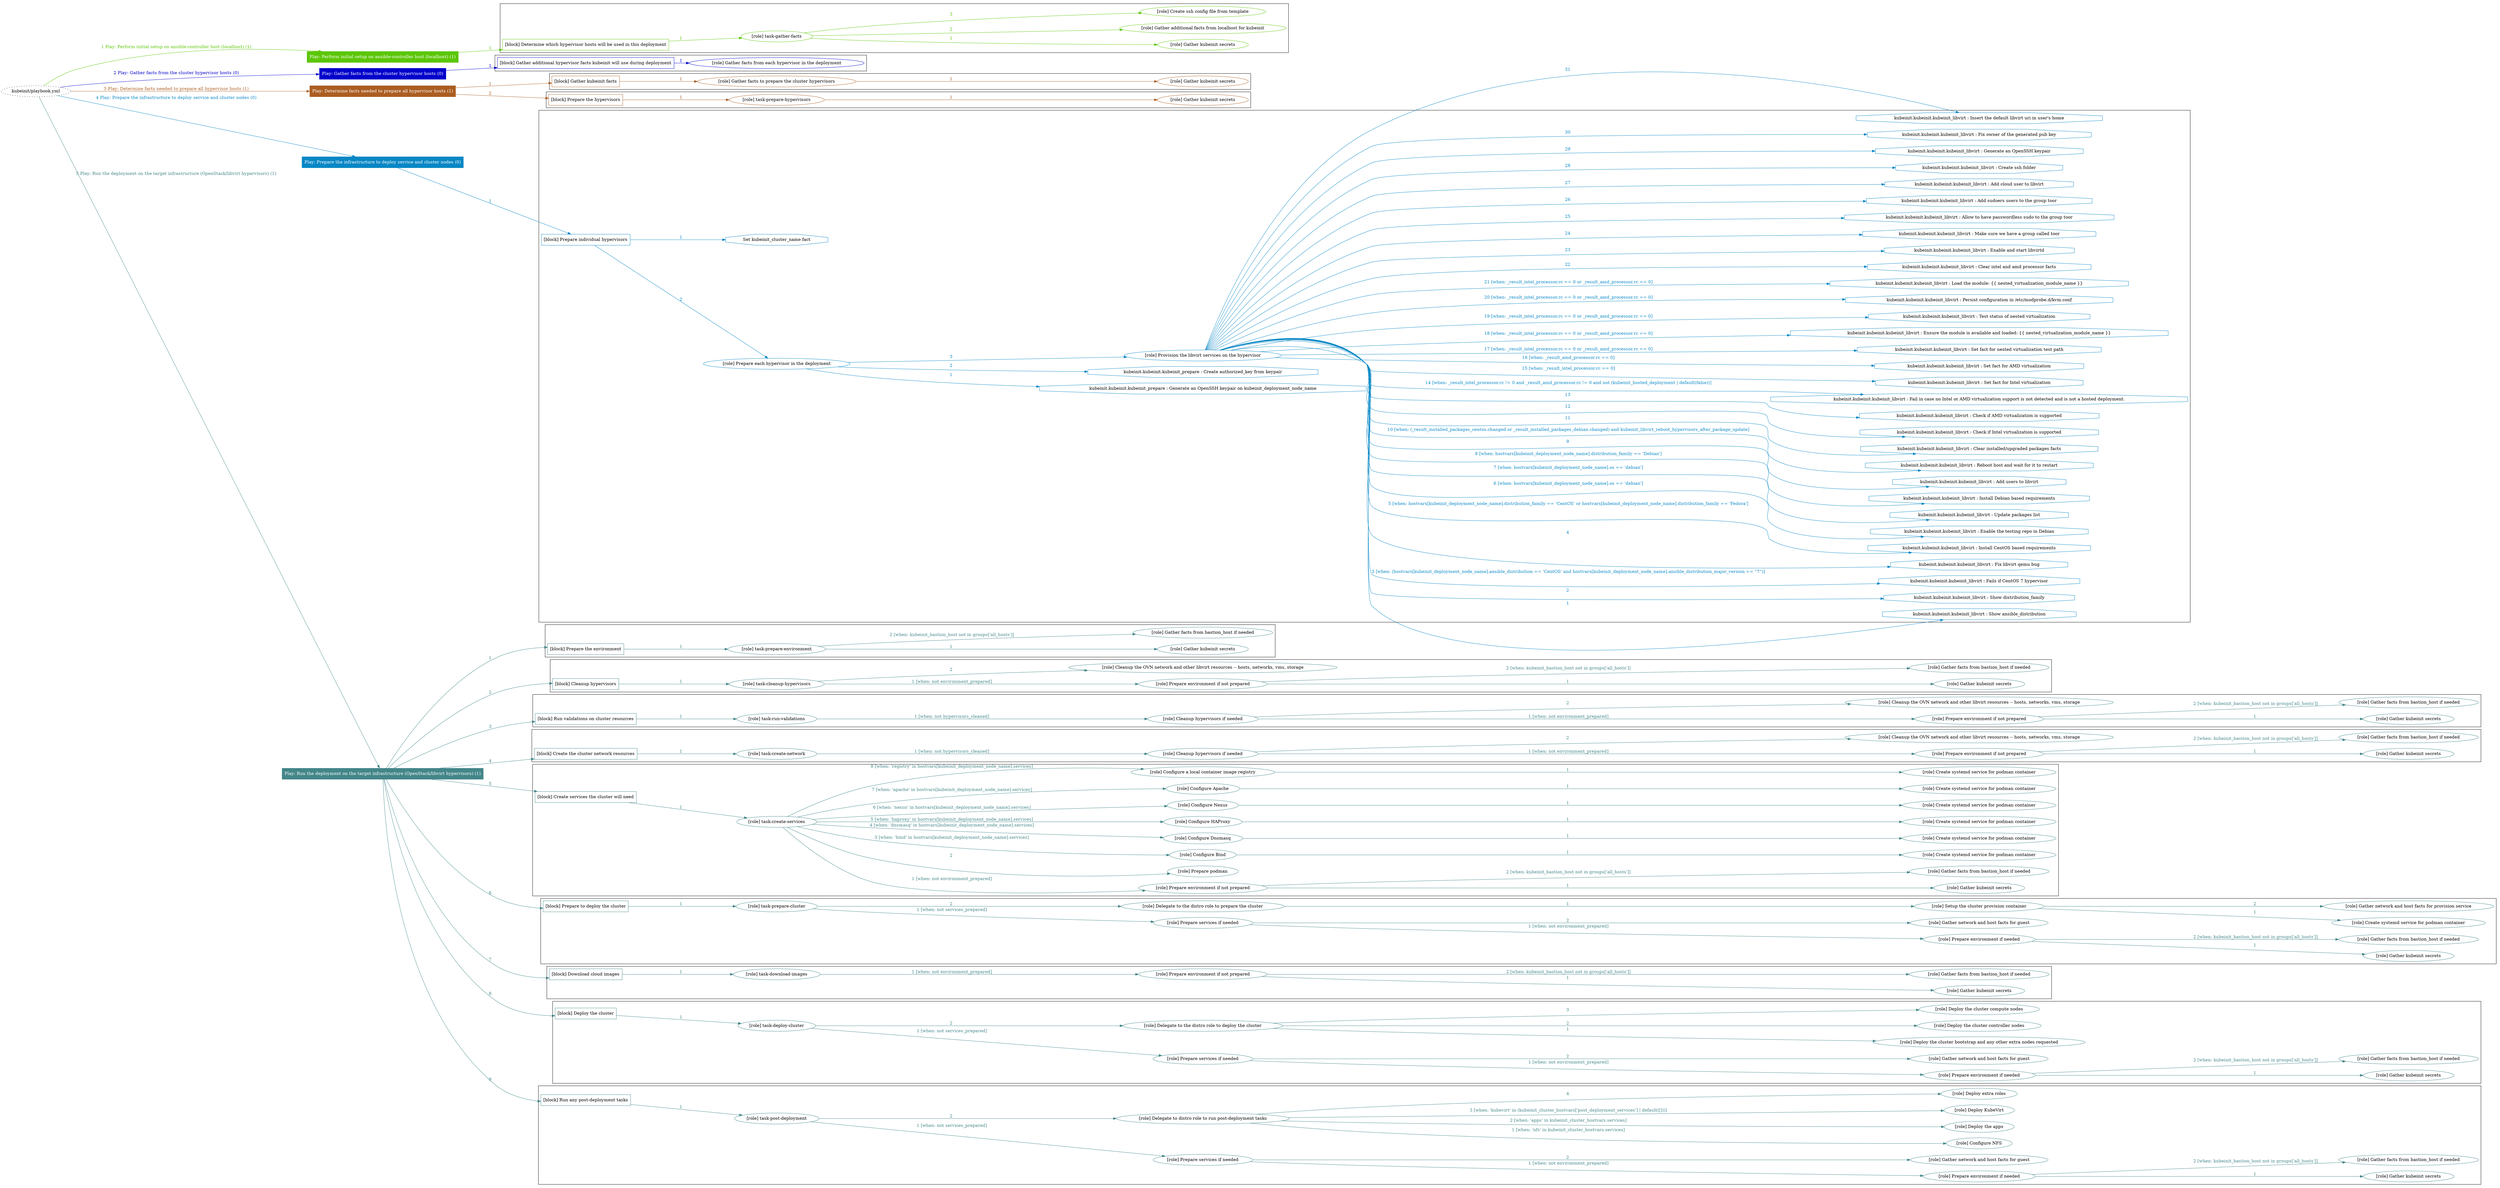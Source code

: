 digraph {
	graph [concentrate=true ordering=in rankdir=LR ratio=fill]
	edge [esep=5 sep=10]
	"kubeinit/playbook.yml" [URL="/home/runner/work/kubeinit/kubeinit/kubeinit/playbook.yml" id=playbook_688d8ff0 style=dotted]
	"kubeinit/playbook.yml" -> play_5299d39b [label="1 Play: Perform initial setup on ansible-controller host (localhost) (1)" color="#5bc606" fontcolor="#5bc606" id=edge_play_5299d39b labeltooltip="1 Play: Perform initial setup on ansible-controller host (localhost) (1)" tooltip="1 Play: Perform initial setup on ansible-controller host (localhost) (1)"]
	subgraph "Play: Perform initial setup on ansible-controller host (localhost) (1)" {
		play_5299d39b [label="Play: Perform initial setup on ansible-controller host (localhost) (1)" URL="/home/runner/work/kubeinit/kubeinit/kubeinit/playbook.yml" color="#5bc606" fontcolor="#ffffff" id=play_5299d39b shape=box style=filled tooltip=localhost]
		play_5299d39b -> block_299f94c3 [label=1 color="#5bc606" fontcolor="#5bc606" id=edge_block_299f94c3 labeltooltip=1 tooltip=1]
		subgraph cluster_block_299f94c3 {
			block_299f94c3 [label="[block] Determine which hypervisor hosts will be used in this deployment" URL="/home/runner/work/kubeinit/kubeinit/kubeinit/playbook.yml" color="#5bc606" id=block_299f94c3 labeltooltip="Determine which hypervisor hosts will be used in this deployment" shape=box tooltip="Determine which hypervisor hosts will be used in this deployment"]
			block_299f94c3 -> role_3673242b [label="1 " color="#5bc606" fontcolor="#5bc606" id=edge_role_3673242b labeltooltip="1 " tooltip="1 "]
			subgraph "task-gather-facts" {
				role_3673242b [label="[role] task-gather-facts" URL="/home/runner/work/kubeinit/kubeinit/kubeinit/playbook.yml" color="#5bc606" id=role_3673242b tooltip="task-gather-facts"]
				role_3673242b -> role_eced333c [label="1 " color="#5bc606" fontcolor="#5bc606" id=edge_role_eced333c labeltooltip="1 " tooltip="1 "]
				subgraph "Gather kubeinit secrets" {
					role_eced333c [label="[role] Gather kubeinit secrets" URL="/home/runner/.ansible/collections/ansible_collections/kubeinit/kubeinit/roles/kubeinit_prepare/tasks/build_hypervisors_group.yml" color="#5bc606" id=role_eced333c tooltip="Gather kubeinit secrets"]
				}
				role_3673242b -> role_8ab0c8ea [label="2 " color="#5bc606" fontcolor="#5bc606" id=edge_role_8ab0c8ea labeltooltip="2 " tooltip="2 "]
				subgraph "Gather additional facts from localhost for kubeinit" {
					role_8ab0c8ea [label="[role] Gather additional facts from localhost for kubeinit" URL="/home/runner/.ansible/collections/ansible_collections/kubeinit/kubeinit/roles/kubeinit_prepare/tasks/build_hypervisors_group.yml" color="#5bc606" id=role_8ab0c8ea tooltip="Gather additional facts from localhost for kubeinit"]
				}
				role_3673242b -> role_8d59d06e [label="3 " color="#5bc606" fontcolor="#5bc606" id=edge_role_8d59d06e labeltooltip="3 " tooltip="3 "]
				subgraph "Create ssh config file from template" {
					role_8d59d06e [label="[role] Create ssh config file from template" URL="/home/runner/.ansible/collections/ansible_collections/kubeinit/kubeinit/roles/kubeinit_prepare/tasks/build_hypervisors_group.yml" color="#5bc606" id=role_8d59d06e tooltip="Create ssh config file from template"]
				}
			}
		}
	}
	"kubeinit/playbook.yml" -> play_e118e574 [label="2 Play: Gather facts from the cluster hypervisor hosts (0)" color="#0101cb" fontcolor="#0101cb" id=edge_play_e118e574 labeltooltip="2 Play: Gather facts from the cluster hypervisor hosts (0)" tooltip="2 Play: Gather facts from the cluster hypervisor hosts (0)"]
	subgraph "Play: Gather facts from the cluster hypervisor hosts (0)" {
		play_e118e574 [label="Play: Gather facts from the cluster hypervisor hosts (0)" URL="/home/runner/work/kubeinit/kubeinit/kubeinit/playbook.yml" color="#0101cb" fontcolor="#ffffff" id=play_e118e574 shape=box style=filled tooltip="Play: Gather facts from the cluster hypervisor hosts (0)"]
		play_e118e574 -> block_a6adcebd [label=1 color="#0101cb" fontcolor="#0101cb" id=edge_block_a6adcebd labeltooltip=1 tooltip=1]
		subgraph cluster_block_a6adcebd {
			block_a6adcebd [label="[block] Gather additional hypervisor facts kubeinit will use during deployment" URL="/home/runner/work/kubeinit/kubeinit/kubeinit/playbook.yml" color="#0101cb" id=block_a6adcebd labeltooltip="Gather additional hypervisor facts kubeinit will use during deployment" shape=box tooltip="Gather additional hypervisor facts kubeinit will use during deployment"]
			block_a6adcebd -> role_9abca8f7 [label="1 " color="#0101cb" fontcolor="#0101cb" id=edge_role_9abca8f7 labeltooltip="1 " tooltip="1 "]
			subgraph "Gather facts from each hypervisor in the deployment" {
				role_9abca8f7 [label="[role] Gather facts from each hypervisor in the deployment" URL="/home/runner/work/kubeinit/kubeinit/kubeinit/playbook.yml" color="#0101cb" id=role_9abca8f7 tooltip="Gather facts from each hypervisor in the deployment"]
			}
		}
	}
	"kubeinit/playbook.yml" -> play_2497fd2e [label="3 Play: Determine facts needed to prepare all hypervisor hosts (1)" color="#ab5d21" fontcolor="#ab5d21" id=edge_play_2497fd2e labeltooltip="3 Play: Determine facts needed to prepare all hypervisor hosts (1)" tooltip="3 Play: Determine facts needed to prepare all hypervisor hosts (1)"]
	subgraph "Play: Determine facts needed to prepare all hypervisor hosts (1)" {
		play_2497fd2e [label="Play: Determine facts needed to prepare all hypervisor hosts (1)" URL="/home/runner/work/kubeinit/kubeinit/kubeinit/playbook.yml" color="#ab5d21" fontcolor="#ffffff" id=play_2497fd2e shape=box style=filled tooltip=localhost]
		play_2497fd2e -> block_055c377b [label=1 color="#ab5d21" fontcolor="#ab5d21" id=edge_block_055c377b labeltooltip=1 tooltip=1]
		subgraph cluster_block_055c377b {
			block_055c377b [label="[block] Gather kubeinit facts" URL="/home/runner/work/kubeinit/kubeinit/kubeinit/playbook.yml" color="#ab5d21" id=block_055c377b labeltooltip="Gather kubeinit facts" shape=box tooltip="Gather kubeinit facts"]
			block_055c377b -> role_37b2d928 [label="1 " color="#ab5d21" fontcolor="#ab5d21" id=edge_role_37b2d928 labeltooltip="1 " tooltip="1 "]
			subgraph "Gather facts to prepare the cluster hypervisors" {
				role_37b2d928 [label="[role] Gather facts to prepare the cluster hypervisors" URL="/home/runner/work/kubeinit/kubeinit/kubeinit/playbook.yml" color="#ab5d21" id=role_37b2d928 tooltip="Gather facts to prepare the cluster hypervisors"]
				role_37b2d928 -> role_13b01e6d [label="1 " color="#ab5d21" fontcolor="#ab5d21" id=edge_role_13b01e6d labeltooltip="1 " tooltip="1 "]
				subgraph "Gather kubeinit secrets" {
					role_13b01e6d [label="[role] Gather kubeinit secrets" URL="/home/runner/.ansible/collections/ansible_collections/kubeinit/kubeinit/roles/kubeinit_prepare/tasks/gather_kubeinit_facts.yml" color="#ab5d21" id=role_13b01e6d tooltip="Gather kubeinit secrets"]
				}
			}
		}
		play_2497fd2e -> block_b6d99607 [label=2 color="#ab5d21" fontcolor="#ab5d21" id=edge_block_b6d99607 labeltooltip=2 tooltip=2]
		subgraph cluster_block_b6d99607 {
			block_b6d99607 [label="[block] Prepare the hypervisors" URL="/home/runner/work/kubeinit/kubeinit/kubeinit/playbook.yml" color="#ab5d21" id=block_b6d99607 labeltooltip="Prepare the hypervisors" shape=box tooltip="Prepare the hypervisors"]
			block_b6d99607 -> role_aac23566 [label="1 " color="#ab5d21" fontcolor="#ab5d21" id=edge_role_aac23566 labeltooltip="1 " tooltip="1 "]
			subgraph "task-prepare-hypervisors" {
				role_aac23566 [label="[role] task-prepare-hypervisors" URL="/home/runner/work/kubeinit/kubeinit/kubeinit/playbook.yml" color="#ab5d21" id=role_aac23566 tooltip="task-prepare-hypervisors"]
				role_aac23566 -> role_5504131c [label="1 " color="#ab5d21" fontcolor="#ab5d21" id=edge_role_5504131c labeltooltip="1 " tooltip="1 "]
				subgraph "Gather kubeinit secrets" {
					role_5504131c [label="[role] Gather kubeinit secrets" URL="/home/runner/.ansible/collections/ansible_collections/kubeinit/kubeinit/roles/kubeinit_prepare/tasks/gather_kubeinit_facts.yml" color="#ab5d21" id=role_5504131c tooltip="Gather kubeinit secrets"]
				}
			}
		}
	}
	"kubeinit/playbook.yml" -> play_8f22e563 [label="4 Play: Prepare the infrastructure to deploy service and cluster nodes (0)" color="#0787c5" fontcolor="#0787c5" id=edge_play_8f22e563 labeltooltip="4 Play: Prepare the infrastructure to deploy service and cluster nodes (0)" tooltip="4 Play: Prepare the infrastructure to deploy service and cluster nodes (0)"]
	subgraph "Play: Prepare the infrastructure to deploy service and cluster nodes (0)" {
		play_8f22e563 [label="Play: Prepare the infrastructure to deploy service and cluster nodes (0)" URL="/home/runner/work/kubeinit/kubeinit/kubeinit/playbook.yml" color="#0787c5" fontcolor="#ffffff" id=play_8f22e563 shape=box style=filled tooltip="Play: Prepare the infrastructure to deploy service and cluster nodes (0)"]
		play_8f22e563 -> block_712eaad0 [label=1 color="#0787c5" fontcolor="#0787c5" id=edge_block_712eaad0 labeltooltip=1 tooltip=1]
		subgraph cluster_block_712eaad0 {
			block_712eaad0 [label="[block] Prepare individual hypervisors" URL="/home/runner/work/kubeinit/kubeinit/kubeinit/playbook.yml" color="#0787c5" id=block_712eaad0 labeltooltip="Prepare individual hypervisors" shape=box tooltip="Prepare individual hypervisors"]
			block_712eaad0 -> role_16bb3937 [label="2 " color="#0787c5" fontcolor="#0787c5" id=edge_role_16bb3937 labeltooltip="2 " tooltip="2 "]
			subgraph "Prepare each hypervisor in the deployment" {
				role_16bb3937 [label="[role] Prepare each hypervisor in the deployment" URL="/home/runner/work/kubeinit/kubeinit/kubeinit/playbook.yml" color="#0787c5" id=role_16bb3937 tooltip="Prepare each hypervisor in the deployment"]
				task_2f0fdf44 [label="kubeinit.kubeinit.kubeinit_prepare : Generate an OpenSSH keypair on kubeinit_deployment_node_name" URL="/home/runner/.ansible/collections/ansible_collections/kubeinit/kubeinit/roles/kubeinit_prepare/tasks/prepare_hypervisor.yml" color="#0787c5" id=task_2f0fdf44 shape=octagon tooltip="kubeinit.kubeinit.kubeinit_prepare : Generate an OpenSSH keypair on kubeinit_deployment_node_name"]
				role_16bb3937 -> task_2f0fdf44 [label="1 " color="#0787c5" fontcolor="#0787c5" id=edge_task_2f0fdf44 labeltooltip="1 " tooltip="1 "]
				task_f4a9e36d [label="kubeinit.kubeinit.kubeinit_prepare : Create authorized_key from keypair" URL="/home/runner/.ansible/collections/ansible_collections/kubeinit/kubeinit/roles/kubeinit_prepare/tasks/prepare_hypervisor.yml" color="#0787c5" id=task_f4a9e36d shape=octagon tooltip="kubeinit.kubeinit.kubeinit_prepare : Create authorized_key from keypair"]
				role_16bb3937 -> task_f4a9e36d [label="2 " color="#0787c5" fontcolor="#0787c5" id=edge_task_f4a9e36d labeltooltip="2 " tooltip="2 "]
				role_16bb3937 -> role_c77853d1 [label="3 " color="#0787c5" fontcolor="#0787c5" id=edge_role_c77853d1 labeltooltip="3 " tooltip="3 "]
				subgraph "Provision the libvirt services on the hypervisor" {
					role_c77853d1 [label="[role] Provision the libvirt services on the hypervisor" URL="/home/runner/.ansible/collections/ansible_collections/kubeinit/kubeinit/roles/kubeinit_prepare/tasks/prepare_hypervisor.yml" color="#0787c5" id=role_c77853d1 tooltip="Provision the libvirt services on the hypervisor"]
					task_ec8da8c3 [label="kubeinit.kubeinit.kubeinit_libvirt : Show ansible_distribution" URL="/home/runner/.ansible/collections/ansible_collections/kubeinit/kubeinit/roles/kubeinit_libvirt/tasks/main.yml" color="#0787c5" id=task_ec8da8c3 shape=octagon tooltip="kubeinit.kubeinit.kubeinit_libvirt : Show ansible_distribution"]
					role_c77853d1 -> task_ec8da8c3 [label="1 " color="#0787c5" fontcolor="#0787c5" id=edge_task_ec8da8c3 labeltooltip="1 " tooltip="1 "]
					task_3f2f0dd4 [label="kubeinit.kubeinit.kubeinit_libvirt : Show distribution_family" URL="/home/runner/.ansible/collections/ansible_collections/kubeinit/kubeinit/roles/kubeinit_libvirt/tasks/main.yml" color="#0787c5" id=task_3f2f0dd4 shape=octagon tooltip="kubeinit.kubeinit.kubeinit_libvirt : Show distribution_family"]
					role_c77853d1 -> task_3f2f0dd4 [label="2 " color="#0787c5" fontcolor="#0787c5" id=edge_task_3f2f0dd4 labeltooltip="2 " tooltip="2 "]
					task_de589eeb [label="kubeinit.kubeinit.kubeinit_libvirt : Fails if CentOS 7 hypervisor" URL="/home/runner/.ansible/collections/ansible_collections/kubeinit/kubeinit/roles/kubeinit_libvirt/tasks/main.yml" color="#0787c5" id=task_de589eeb shape=octagon tooltip="kubeinit.kubeinit.kubeinit_libvirt : Fails if CentOS 7 hypervisor"]
					role_c77853d1 -> task_de589eeb [label="3 [when: (hostvars[kubeinit_deployment_node_name].ansible_distribution == 'CentOS' and hostvars[kubeinit_deployment_node_name].ansible_distribution_major_version == \"7\")]" color="#0787c5" fontcolor="#0787c5" id=edge_task_de589eeb labeltooltip="3 [when: (hostvars[kubeinit_deployment_node_name].ansible_distribution == 'CentOS' and hostvars[kubeinit_deployment_node_name].ansible_distribution_major_version == \"7\")]" tooltip="3 [when: (hostvars[kubeinit_deployment_node_name].ansible_distribution == 'CentOS' and hostvars[kubeinit_deployment_node_name].ansible_distribution_major_version == \"7\")]"]
					task_18a65de6 [label="kubeinit.kubeinit.kubeinit_libvirt : Fix libvirt qemu bug" URL="/home/runner/.ansible/collections/ansible_collections/kubeinit/kubeinit/roles/kubeinit_libvirt/tasks/main.yml" color="#0787c5" id=task_18a65de6 shape=octagon tooltip="kubeinit.kubeinit.kubeinit_libvirt : Fix libvirt qemu bug"]
					role_c77853d1 -> task_18a65de6 [label="4 " color="#0787c5" fontcolor="#0787c5" id=edge_task_18a65de6 labeltooltip="4 " tooltip="4 "]
					task_0a20c850 [label="kubeinit.kubeinit.kubeinit_libvirt : Install CentOS based requirements" URL="/home/runner/.ansible/collections/ansible_collections/kubeinit/kubeinit/roles/kubeinit_libvirt/tasks/main.yml" color="#0787c5" id=task_0a20c850 shape=octagon tooltip="kubeinit.kubeinit.kubeinit_libvirt : Install CentOS based requirements"]
					role_c77853d1 -> task_0a20c850 [label="5 [when: hostvars[kubeinit_deployment_node_name].distribution_family == 'CentOS' or hostvars[kubeinit_deployment_node_name].distribution_family == 'Fedora']" color="#0787c5" fontcolor="#0787c5" id=edge_task_0a20c850 labeltooltip="5 [when: hostvars[kubeinit_deployment_node_name].distribution_family == 'CentOS' or hostvars[kubeinit_deployment_node_name].distribution_family == 'Fedora']" tooltip="5 [when: hostvars[kubeinit_deployment_node_name].distribution_family == 'CentOS' or hostvars[kubeinit_deployment_node_name].distribution_family == 'Fedora']"]
					task_a46ce734 [label="kubeinit.kubeinit.kubeinit_libvirt : Enable the testing repo in Debian" URL="/home/runner/.ansible/collections/ansible_collections/kubeinit/kubeinit/roles/kubeinit_libvirt/tasks/main.yml" color="#0787c5" id=task_a46ce734 shape=octagon tooltip="kubeinit.kubeinit.kubeinit_libvirt : Enable the testing repo in Debian"]
					role_c77853d1 -> task_a46ce734 [label="6 [when: hostvars[kubeinit_deployment_node_name].os == 'debian']" color="#0787c5" fontcolor="#0787c5" id=edge_task_a46ce734 labeltooltip="6 [when: hostvars[kubeinit_deployment_node_name].os == 'debian']" tooltip="6 [when: hostvars[kubeinit_deployment_node_name].os == 'debian']"]
					task_de75c7e6 [label="kubeinit.kubeinit.kubeinit_libvirt : Update packages list" URL="/home/runner/.ansible/collections/ansible_collections/kubeinit/kubeinit/roles/kubeinit_libvirt/tasks/main.yml" color="#0787c5" id=task_de75c7e6 shape=octagon tooltip="kubeinit.kubeinit.kubeinit_libvirt : Update packages list"]
					role_c77853d1 -> task_de75c7e6 [label="7 [when: hostvars[kubeinit_deployment_node_name].os == 'debian']" color="#0787c5" fontcolor="#0787c5" id=edge_task_de75c7e6 labeltooltip="7 [when: hostvars[kubeinit_deployment_node_name].os == 'debian']" tooltip="7 [when: hostvars[kubeinit_deployment_node_name].os == 'debian']"]
					task_d29c9f9a [label="kubeinit.kubeinit.kubeinit_libvirt : Install Debian based requirements" URL="/home/runner/.ansible/collections/ansible_collections/kubeinit/kubeinit/roles/kubeinit_libvirt/tasks/main.yml" color="#0787c5" id=task_d29c9f9a shape=octagon tooltip="kubeinit.kubeinit.kubeinit_libvirt : Install Debian based requirements"]
					role_c77853d1 -> task_d29c9f9a [label="8 [when: hostvars[kubeinit_deployment_node_name].distribution_family == 'Debian']" color="#0787c5" fontcolor="#0787c5" id=edge_task_d29c9f9a labeltooltip="8 [when: hostvars[kubeinit_deployment_node_name].distribution_family == 'Debian']" tooltip="8 [when: hostvars[kubeinit_deployment_node_name].distribution_family == 'Debian']"]
					task_722b77b5 [label="kubeinit.kubeinit.kubeinit_libvirt : Add users to libvirt" URL="/home/runner/.ansible/collections/ansible_collections/kubeinit/kubeinit/roles/kubeinit_libvirt/tasks/main.yml" color="#0787c5" id=task_722b77b5 shape=octagon tooltip="kubeinit.kubeinit.kubeinit_libvirt : Add users to libvirt"]
					role_c77853d1 -> task_722b77b5 [label="9 " color="#0787c5" fontcolor="#0787c5" id=edge_task_722b77b5 labeltooltip="9 " tooltip="9 "]
					task_4749eedf [label="kubeinit.kubeinit.kubeinit_libvirt : Reboot host and wait for it to restart" URL="/home/runner/.ansible/collections/ansible_collections/kubeinit/kubeinit/roles/kubeinit_libvirt/tasks/main.yml" color="#0787c5" id=task_4749eedf shape=octagon tooltip="kubeinit.kubeinit.kubeinit_libvirt : Reboot host and wait for it to restart"]
					role_c77853d1 -> task_4749eedf [label="10 [when: (_result_installed_packages_centos.changed or _result_installed_packages_debian.changed) and kubeinit_libvirt_reboot_hypervisors_after_package_update]" color="#0787c5" fontcolor="#0787c5" id=edge_task_4749eedf labeltooltip="10 [when: (_result_installed_packages_centos.changed or _result_installed_packages_debian.changed) and kubeinit_libvirt_reboot_hypervisors_after_package_update]" tooltip="10 [when: (_result_installed_packages_centos.changed or _result_installed_packages_debian.changed) and kubeinit_libvirt_reboot_hypervisors_after_package_update]"]
					task_c8ca4da3 [label="kubeinit.kubeinit.kubeinit_libvirt : Clear installed/upgraded packages facts" URL="/home/runner/.ansible/collections/ansible_collections/kubeinit/kubeinit/roles/kubeinit_libvirt/tasks/main.yml" color="#0787c5" id=task_c8ca4da3 shape=octagon tooltip="kubeinit.kubeinit.kubeinit_libvirt : Clear installed/upgraded packages facts"]
					role_c77853d1 -> task_c8ca4da3 [label="11 " color="#0787c5" fontcolor="#0787c5" id=edge_task_c8ca4da3 labeltooltip="11 " tooltip="11 "]
					task_f193d38f [label="kubeinit.kubeinit.kubeinit_libvirt : Check if Intel virtualization is supported" URL="/home/runner/.ansible/collections/ansible_collections/kubeinit/kubeinit/roles/kubeinit_libvirt/tasks/main.yml" color="#0787c5" id=task_f193d38f shape=octagon tooltip="kubeinit.kubeinit.kubeinit_libvirt : Check if Intel virtualization is supported"]
					role_c77853d1 -> task_f193d38f [label="12 " color="#0787c5" fontcolor="#0787c5" id=edge_task_f193d38f labeltooltip="12 " tooltip="12 "]
					task_abe67398 [label="kubeinit.kubeinit.kubeinit_libvirt : Check if AMD virtualization is supported" URL="/home/runner/.ansible/collections/ansible_collections/kubeinit/kubeinit/roles/kubeinit_libvirt/tasks/main.yml" color="#0787c5" id=task_abe67398 shape=octagon tooltip="kubeinit.kubeinit.kubeinit_libvirt : Check if AMD virtualization is supported"]
					role_c77853d1 -> task_abe67398 [label="13 " color="#0787c5" fontcolor="#0787c5" id=edge_task_abe67398 labeltooltip="13 " tooltip="13 "]
					task_1a204f1f [label="kubeinit.kubeinit.kubeinit_libvirt : Fail in case no Intel or AMD virtualization support is not detected and is not a hosted deployment." URL="/home/runner/.ansible/collections/ansible_collections/kubeinit/kubeinit/roles/kubeinit_libvirt/tasks/main.yml" color="#0787c5" id=task_1a204f1f shape=octagon tooltip="kubeinit.kubeinit.kubeinit_libvirt : Fail in case no Intel or AMD virtualization support is not detected and is not a hosted deployment."]
					role_c77853d1 -> task_1a204f1f [label="14 [when: _result_intel_processor.rc != 0 and _result_amd_processor.rc != 0 and not (kubeinit_hosted_deployment | default(false))]" color="#0787c5" fontcolor="#0787c5" id=edge_task_1a204f1f labeltooltip="14 [when: _result_intel_processor.rc != 0 and _result_amd_processor.rc != 0 and not (kubeinit_hosted_deployment | default(false))]" tooltip="14 [when: _result_intel_processor.rc != 0 and _result_amd_processor.rc != 0 and not (kubeinit_hosted_deployment | default(false))]"]
					task_12560550 [label="kubeinit.kubeinit.kubeinit_libvirt : Set fact for Intel virtualization" URL="/home/runner/.ansible/collections/ansible_collections/kubeinit/kubeinit/roles/kubeinit_libvirt/tasks/main.yml" color="#0787c5" id=task_12560550 shape=octagon tooltip="kubeinit.kubeinit.kubeinit_libvirt : Set fact for Intel virtualization"]
					role_c77853d1 -> task_12560550 [label="15 [when: _result_intel_processor.rc == 0]" color="#0787c5" fontcolor="#0787c5" id=edge_task_12560550 labeltooltip="15 [when: _result_intel_processor.rc == 0]" tooltip="15 [when: _result_intel_processor.rc == 0]"]
					task_3aaf4878 [label="kubeinit.kubeinit.kubeinit_libvirt : Set fact for AMD virtualization" URL="/home/runner/.ansible/collections/ansible_collections/kubeinit/kubeinit/roles/kubeinit_libvirt/tasks/main.yml" color="#0787c5" id=task_3aaf4878 shape=octagon tooltip="kubeinit.kubeinit.kubeinit_libvirt : Set fact for AMD virtualization"]
					role_c77853d1 -> task_3aaf4878 [label="16 [when: _result_amd_processor.rc == 0]" color="#0787c5" fontcolor="#0787c5" id=edge_task_3aaf4878 labeltooltip="16 [when: _result_amd_processor.rc == 0]" tooltip="16 [when: _result_amd_processor.rc == 0]"]
					task_10f8939c [label="kubeinit.kubeinit.kubeinit_libvirt : Set fact for nested virtualization test path" URL="/home/runner/.ansible/collections/ansible_collections/kubeinit/kubeinit/roles/kubeinit_libvirt/tasks/main.yml" color="#0787c5" id=task_10f8939c shape=octagon tooltip="kubeinit.kubeinit.kubeinit_libvirt : Set fact for nested virtualization test path"]
					role_c77853d1 -> task_10f8939c [label="17 [when: _result_intel_processor.rc == 0 or _result_amd_processor.rc == 0]" color="#0787c5" fontcolor="#0787c5" id=edge_task_10f8939c labeltooltip="17 [when: _result_intel_processor.rc == 0 or _result_amd_processor.rc == 0]" tooltip="17 [when: _result_intel_processor.rc == 0 or _result_amd_processor.rc == 0]"]
					task_1609c9b7 [label="kubeinit.kubeinit.kubeinit_libvirt : Ensure the module is available and loaded: {{ nested_virtualization_module_name }}" URL="/home/runner/.ansible/collections/ansible_collections/kubeinit/kubeinit/roles/kubeinit_libvirt/tasks/main.yml" color="#0787c5" id=task_1609c9b7 shape=octagon tooltip="kubeinit.kubeinit.kubeinit_libvirt : Ensure the module is available and loaded: {{ nested_virtualization_module_name }}"]
					role_c77853d1 -> task_1609c9b7 [label="18 [when: _result_intel_processor.rc == 0 or _result_amd_processor.rc == 0]" color="#0787c5" fontcolor="#0787c5" id=edge_task_1609c9b7 labeltooltip="18 [when: _result_intel_processor.rc == 0 or _result_amd_processor.rc == 0]" tooltip="18 [when: _result_intel_processor.rc == 0 or _result_amd_processor.rc == 0]"]
					task_40c6816c [label="kubeinit.kubeinit.kubeinit_libvirt : Test status of nested virtualization" URL="/home/runner/.ansible/collections/ansible_collections/kubeinit/kubeinit/roles/kubeinit_libvirt/tasks/main.yml" color="#0787c5" id=task_40c6816c shape=octagon tooltip="kubeinit.kubeinit.kubeinit_libvirt : Test status of nested virtualization"]
					role_c77853d1 -> task_40c6816c [label="19 [when: _result_intel_processor.rc == 0 or _result_amd_processor.rc == 0]" color="#0787c5" fontcolor="#0787c5" id=edge_task_40c6816c labeltooltip="19 [when: _result_intel_processor.rc == 0 or _result_amd_processor.rc == 0]" tooltip="19 [when: _result_intel_processor.rc == 0 or _result_amd_processor.rc == 0]"]
					task_eaffaae8 [label="kubeinit.kubeinit.kubeinit_libvirt : Persist configuration in /etc/modprobe.d/kvm.conf" URL="/home/runner/.ansible/collections/ansible_collections/kubeinit/kubeinit/roles/kubeinit_libvirt/tasks/main.yml" color="#0787c5" id=task_eaffaae8 shape=octagon tooltip="kubeinit.kubeinit.kubeinit_libvirt : Persist configuration in /etc/modprobe.d/kvm.conf"]
					role_c77853d1 -> task_eaffaae8 [label="20 [when: _result_intel_processor.rc == 0 or _result_amd_processor.rc == 0]" color="#0787c5" fontcolor="#0787c5" id=edge_task_eaffaae8 labeltooltip="20 [when: _result_intel_processor.rc == 0 or _result_amd_processor.rc == 0]" tooltip="20 [when: _result_intel_processor.rc == 0 or _result_amd_processor.rc == 0]"]
					task_5f5b36e2 [label="kubeinit.kubeinit.kubeinit_libvirt : Load the module: {{ nested_virtualization_module_name }}" URL="/home/runner/.ansible/collections/ansible_collections/kubeinit/kubeinit/roles/kubeinit_libvirt/tasks/main.yml" color="#0787c5" id=task_5f5b36e2 shape=octagon tooltip="kubeinit.kubeinit.kubeinit_libvirt : Load the module: {{ nested_virtualization_module_name }}"]
					role_c77853d1 -> task_5f5b36e2 [label="21 [when: _result_intel_processor.rc == 0 or _result_amd_processor.rc == 0]" color="#0787c5" fontcolor="#0787c5" id=edge_task_5f5b36e2 labeltooltip="21 [when: _result_intel_processor.rc == 0 or _result_amd_processor.rc == 0]" tooltip="21 [when: _result_intel_processor.rc == 0 or _result_amd_processor.rc == 0]"]
					task_4545ff25 [label="kubeinit.kubeinit.kubeinit_libvirt : Clear intel and amd processor facts" URL="/home/runner/.ansible/collections/ansible_collections/kubeinit/kubeinit/roles/kubeinit_libvirt/tasks/main.yml" color="#0787c5" id=task_4545ff25 shape=octagon tooltip="kubeinit.kubeinit.kubeinit_libvirt : Clear intel and amd processor facts"]
					role_c77853d1 -> task_4545ff25 [label="22 " color="#0787c5" fontcolor="#0787c5" id=edge_task_4545ff25 labeltooltip="22 " tooltip="22 "]
					task_fa9ee52c [label="kubeinit.kubeinit.kubeinit_libvirt : Enable and start libvirtd" URL="/home/runner/.ansible/collections/ansible_collections/kubeinit/kubeinit/roles/kubeinit_libvirt/tasks/main.yml" color="#0787c5" id=task_fa9ee52c shape=octagon tooltip="kubeinit.kubeinit.kubeinit_libvirt : Enable and start libvirtd"]
					role_c77853d1 -> task_fa9ee52c [label="23 " color="#0787c5" fontcolor="#0787c5" id=edge_task_fa9ee52c labeltooltip="23 " tooltip="23 "]
					task_c985a781 [label="kubeinit.kubeinit.kubeinit_libvirt : Make sure we have a group called toor" URL="/home/runner/.ansible/collections/ansible_collections/kubeinit/kubeinit/roles/kubeinit_libvirt/tasks/60_create_cloud_user.yml" color="#0787c5" id=task_c985a781 shape=octagon tooltip="kubeinit.kubeinit.kubeinit_libvirt : Make sure we have a group called toor"]
					role_c77853d1 -> task_c985a781 [label="24 " color="#0787c5" fontcolor="#0787c5" id=edge_task_c985a781 labeltooltip="24 " tooltip="24 "]
					task_5b614e68 [label="kubeinit.kubeinit.kubeinit_libvirt : Allow to have passwordless sudo to the group toor" URL="/home/runner/.ansible/collections/ansible_collections/kubeinit/kubeinit/roles/kubeinit_libvirt/tasks/60_create_cloud_user.yml" color="#0787c5" id=task_5b614e68 shape=octagon tooltip="kubeinit.kubeinit.kubeinit_libvirt : Allow to have passwordless sudo to the group toor"]
					role_c77853d1 -> task_5b614e68 [label="25 " color="#0787c5" fontcolor="#0787c5" id=edge_task_5b614e68 labeltooltip="25 " tooltip="25 "]
					task_b137a330 [label="kubeinit.kubeinit.kubeinit_libvirt : Add sudoers users to the group toor" URL="/home/runner/.ansible/collections/ansible_collections/kubeinit/kubeinit/roles/kubeinit_libvirt/tasks/60_create_cloud_user.yml" color="#0787c5" id=task_b137a330 shape=octagon tooltip="kubeinit.kubeinit.kubeinit_libvirt : Add sudoers users to the group toor"]
					role_c77853d1 -> task_b137a330 [label="26 " color="#0787c5" fontcolor="#0787c5" id=edge_task_b137a330 labeltooltip="26 " tooltip="26 "]
					task_f2dc9112 [label="kubeinit.kubeinit.kubeinit_libvirt : Add cloud user to libvirt" URL="/home/runner/.ansible/collections/ansible_collections/kubeinit/kubeinit/roles/kubeinit_libvirt/tasks/60_create_cloud_user.yml" color="#0787c5" id=task_f2dc9112 shape=octagon tooltip="kubeinit.kubeinit.kubeinit_libvirt : Add cloud user to libvirt"]
					role_c77853d1 -> task_f2dc9112 [label="27 " color="#0787c5" fontcolor="#0787c5" id=edge_task_f2dc9112 labeltooltip="27 " tooltip="27 "]
					task_fb0548fa [label="kubeinit.kubeinit.kubeinit_libvirt : Create ssh folder" URL="/home/runner/.ansible/collections/ansible_collections/kubeinit/kubeinit/roles/kubeinit_libvirt/tasks/60_create_cloud_user.yml" color="#0787c5" id=task_fb0548fa shape=octagon tooltip="kubeinit.kubeinit.kubeinit_libvirt : Create ssh folder"]
					role_c77853d1 -> task_fb0548fa [label="28 " color="#0787c5" fontcolor="#0787c5" id=edge_task_fb0548fa labeltooltip="28 " tooltip="28 "]
					task_94b8d4a9 [label="kubeinit.kubeinit.kubeinit_libvirt : Generate an OpenSSH keypair" URL="/home/runner/.ansible/collections/ansible_collections/kubeinit/kubeinit/roles/kubeinit_libvirt/tasks/60_create_cloud_user.yml" color="#0787c5" id=task_94b8d4a9 shape=octagon tooltip="kubeinit.kubeinit.kubeinit_libvirt : Generate an OpenSSH keypair"]
					role_c77853d1 -> task_94b8d4a9 [label="29 " color="#0787c5" fontcolor="#0787c5" id=edge_task_94b8d4a9 labeltooltip="29 " tooltip="29 "]
					task_ddc582d8 [label="kubeinit.kubeinit.kubeinit_libvirt : Fix owner of the generated pub key" URL="/home/runner/.ansible/collections/ansible_collections/kubeinit/kubeinit/roles/kubeinit_libvirt/tasks/60_create_cloud_user.yml" color="#0787c5" id=task_ddc582d8 shape=octagon tooltip="kubeinit.kubeinit.kubeinit_libvirt : Fix owner of the generated pub key"]
					role_c77853d1 -> task_ddc582d8 [label="30 " color="#0787c5" fontcolor="#0787c5" id=edge_task_ddc582d8 labeltooltip="30 " tooltip="30 "]
					task_ef803048 [label="kubeinit.kubeinit.kubeinit_libvirt : Insert the default libvirt uri in user's home" URL="/home/runner/.ansible/collections/ansible_collections/kubeinit/kubeinit/roles/kubeinit_libvirt/tasks/60_create_cloud_user.yml" color="#0787c5" id=task_ef803048 shape=octagon tooltip="kubeinit.kubeinit.kubeinit_libvirt : Insert the default libvirt uri in user's home"]
					role_c77853d1 -> task_ef803048 [label="31 " color="#0787c5" fontcolor="#0787c5" id=edge_task_ef803048 labeltooltip="31 " tooltip="31 "]
				}
			}
			task_08d6a7bb [label="Set kubeinit_cluster_name fact" URL="/home/runner/work/kubeinit/kubeinit/kubeinit/playbook.yml" color="#0787c5" id=task_08d6a7bb shape=octagon tooltip="Set kubeinit_cluster_name fact"]
			block_712eaad0 -> task_08d6a7bb [label="1 " color="#0787c5" fontcolor="#0787c5" id=edge_task_08d6a7bb labeltooltip="1 " tooltip="1 "]
		}
	}
	"kubeinit/playbook.yml" -> play_5de1a1de [label="5 Play: Run the deployment on the target infrastructure (OpenStack/libvirt hypervisors) (1)" color="#438689" fontcolor="#438689" id=edge_play_5de1a1de labeltooltip="5 Play: Run the deployment on the target infrastructure (OpenStack/libvirt hypervisors) (1)" tooltip="5 Play: Run the deployment on the target infrastructure (OpenStack/libvirt hypervisors) (1)"]
	subgraph "Play: Run the deployment on the target infrastructure (OpenStack/libvirt hypervisors) (1)" {
		play_5de1a1de [label="Play: Run the deployment on the target infrastructure (OpenStack/libvirt hypervisors) (1)" URL="/home/runner/work/kubeinit/kubeinit/kubeinit/playbook.yml" color="#438689" fontcolor="#ffffff" id=play_5de1a1de shape=box style=filled tooltip=localhost]
		play_5de1a1de -> block_807821b0 [label=1 color="#438689" fontcolor="#438689" id=edge_block_807821b0 labeltooltip=1 tooltip=1]
		subgraph cluster_block_807821b0 {
			block_807821b0 [label="[block] Prepare the environment" URL="/home/runner/work/kubeinit/kubeinit/kubeinit/playbook.yml" color="#438689" id=block_807821b0 labeltooltip="Prepare the environment" shape=box tooltip="Prepare the environment"]
			block_807821b0 -> role_57f5b78b [label="1 " color="#438689" fontcolor="#438689" id=edge_role_57f5b78b labeltooltip="1 " tooltip="1 "]
			subgraph "task-prepare-environment" {
				role_57f5b78b [label="[role] task-prepare-environment" URL="/home/runner/work/kubeinit/kubeinit/kubeinit/playbook.yml" color="#438689" id=role_57f5b78b tooltip="task-prepare-environment"]
				role_57f5b78b -> role_e9d6e600 [label="1 " color="#438689" fontcolor="#438689" id=edge_role_e9d6e600 labeltooltip="1 " tooltip="1 "]
				subgraph "Gather kubeinit secrets" {
					role_e9d6e600 [label="[role] Gather kubeinit secrets" URL="/home/runner/.ansible/collections/ansible_collections/kubeinit/kubeinit/roles/kubeinit_prepare/tasks/gather_kubeinit_facts.yml" color="#438689" id=role_e9d6e600 tooltip="Gather kubeinit secrets"]
				}
				role_57f5b78b -> role_73e66620 [label="2 [when: kubeinit_bastion_host not in groups['all_hosts']]" color="#438689" fontcolor="#438689" id=edge_role_73e66620 labeltooltip="2 [when: kubeinit_bastion_host not in groups['all_hosts']]" tooltip="2 [when: kubeinit_bastion_host not in groups['all_hosts']]"]
				subgraph "Gather facts from bastion_host if needed" {
					role_73e66620 [label="[role] Gather facts from bastion_host if needed" URL="/home/runner/.ansible/collections/ansible_collections/kubeinit/kubeinit/roles/kubeinit_prepare/tasks/main.yml" color="#438689" id=role_73e66620 tooltip="Gather facts from bastion_host if needed"]
				}
			}
		}
		play_5de1a1de -> block_7384c133 [label=2 color="#438689" fontcolor="#438689" id=edge_block_7384c133 labeltooltip=2 tooltip=2]
		subgraph cluster_block_7384c133 {
			block_7384c133 [label="[block] Cleanup hypervisors" URL="/home/runner/work/kubeinit/kubeinit/kubeinit/playbook.yml" color="#438689" id=block_7384c133 labeltooltip="Cleanup hypervisors" shape=box tooltip="Cleanup hypervisors"]
			block_7384c133 -> role_88d6c890 [label="1 " color="#438689" fontcolor="#438689" id=edge_role_88d6c890 labeltooltip="1 " tooltip="1 "]
			subgraph "task-cleanup-hypervisors" {
				role_88d6c890 [label="[role] task-cleanup-hypervisors" URL="/home/runner/work/kubeinit/kubeinit/kubeinit/playbook.yml" color="#438689" id=role_88d6c890 tooltip="task-cleanup-hypervisors"]
				role_88d6c890 -> role_d7c9eb62 [label="1 [when: not environment_prepared]" color="#438689" fontcolor="#438689" id=edge_role_d7c9eb62 labeltooltip="1 [when: not environment_prepared]" tooltip="1 [when: not environment_prepared]"]
				subgraph "Prepare environment if not prepared" {
					role_d7c9eb62 [label="[role] Prepare environment if not prepared" URL="/home/runner/.ansible/collections/ansible_collections/kubeinit/kubeinit/roles/kubeinit_libvirt/tasks/cleanup_hypervisors.yml" color="#438689" id=role_d7c9eb62 tooltip="Prepare environment if not prepared"]
					role_d7c9eb62 -> role_bde79436 [label="1 " color="#438689" fontcolor="#438689" id=edge_role_bde79436 labeltooltip="1 " tooltip="1 "]
					subgraph "Gather kubeinit secrets" {
						role_bde79436 [label="[role] Gather kubeinit secrets" URL="/home/runner/.ansible/collections/ansible_collections/kubeinit/kubeinit/roles/kubeinit_prepare/tasks/gather_kubeinit_facts.yml" color="#438689" id=role_bde79436 tooltip="Gather kubeinit secrets"]
					}
					role_d7c9eb62 -> role_b22d39ca [label="2 [when: kubeinit_bastion_host not in groups['all_hosts']]" color="#438689" fontcolor="#438689" id=edge_role_b22d39ca labeltooltip="2 [when: kubeinit_bastion_host not in groups['all_hosts']]" tooltip="2 [when: kubeinit_bastion_host not in groups['all_hosts']]"]
					subgraph "Gather facts from bastion_host if needed" {
						role_b22d39ca [label="[role] Gather facts from bastion_host if needed" URL="/home/runner/.ansible/collections/ansible_collections/kubeinit/kubeinit/roles/kubeinit_prepare/tasks/main.yml" color="#438689" id=role_b22d39ca tooltip="Gather facts from bastion_host if needed"]
					}
				}
				role_88d6c890 -> role_e24ecac6 [label="2 " color="#438689" fontcolor="#438689" id=edge_role_e24ecac6 labeltooltip="2 " tooltip="2 "]
				subgraph "Cleanup the OVN network and other libvirt resources -- hosts, networks, vms, storage" {
					role_e24ecac6 [label="[role] Cleanup the OVN network and other libvirt resources -- hosts, networks, vms, storage" URL="/home/runner/.ansible/collections/ansible_collections/kubeinit/kubeinit/roles/kubeinit_libvirt/tasks/cleanup_hypervisors.yml" color="#438689" id=role_e24ecac6 tooltip="Cleanup the OVN network and other libvirt resources -- hosts, networks, vms, storage"]
				}
			}
		}
		play_5de1a1de -> block_84c04eac [label=3 color="#438689" fontcolor="#438689" id=edge_block_84c04eac labeltooltip=3 tooltip=3]
		subgraph cluster_block_84c04eac {
			block_84c04eac [label="[block] Run validations on cluster resources" URL="/home/runner/work/kubeinit/kubeinit/kubeinit/playbook.yml" color="#438689" id=block_84c04eac labeltooltip="Run validations on cluster resources" shape=box tooltip="Run validations on cluster resources"]
			block_84c04eac -> role_d50f112f [label="1 " color="#438689" fontcolor="#438689" id=edge_role_d50f112f labeltooltip="1 " tooltip="1 "]
			subgraph "task-run-validations" {
				role_d50f112f [label="[role] task-run-validations" URL="/home/runner/work/kubeinit/kubeinit/kubeinit/playbook.yml" color="#438689" id=role_d50f112f tooltip="task-run-validations"]
				role_d50f112f -> role_5f191577 [label="1 [when: not hypervisors_cleaned]" color="#438689" fontcolor="#438689" id=edge_role_5f191577 labeltooltip="1 [when: not hypervisors_cleaned]" tooltip="1 [when: not hypervisors_cleaned]"]
				subgraph "Cleanup hypervisors if needed" {
					role_5f191577 [label="[role] Cleanup hypervisors if needed" URL="/home/runner/.ansible/collections/ansible_collections/kubeinit/kubeinit/roles/kubeinit_validations/tasks/main.yml" color="#438689" id=role_5f191577 tooltip="Cleanup hypervisors if needed"]
					role_5f191577 -> role_7a977dd4 [label="1 [when: not environment_prepared]" color="#438689" fontcolor="#438689" id=edge_role_7a977dd4 labeltooltip="1 [when: not environment_prepared]" tooltip="1 [when: not environment_prepared]"]
					subgraph "Prepare environment if not prepared" {
						role_7a977dd4 [label="[role] Prepare environment if not prepared" URL="/home/runner/.ansible/collections/ansible_collections/kubeinit/kubeinit/roles/kubeinit_libvirt/tasks/cleanup_hypervisors.yml" color="#438689" id=role_7a977dd4 tooltip="Prepare environment if not prepared"]
						role_7a977dd4 -> role_d84cf6d8 [label="1 " color="#438689" fontcolor="#438689" id=edge_role_d84cf6d8 labeltooltip="1 " tooltip="1 "]
						subgraph "Gather kubeinit secrets" {
							role_d84cf6d8 [label="[role] Gather kubeinit secrets" URL="/home/runner/.ansible/collections/ansible_collections/kubeinit/kubeinit/roles/kubeinit_prepare/tasks/gather_kubeinit_facts.yml" color="#438689" id=role_d84cf6d8 tooltip="Gather kubeinit secrets"]
						}
						role_7a977dd4 -> role_af402e9f [label="2 [when: kubeinit_bastion_host not in groups['all_hosts']]" color="#438689" fontcolor="#438689" id=edge_role_af402e9f labeltooltip="2 [when: kubeinit_bastion_host not in groups['all_hosts']]" tooltip="2 [when: kubeinit_bastion_host not in groups['all_hosts']]"]
						subgraph "Gather facts from bastion_host if needed" {
							role_af402e9f [label="[role] Gather facts from bastion_host if needed" URL="/home/runner/.ansible/collections/ansible_collections/kubeinit/kubeinit/roles/kubeinit_prepare/tasks/main.yml" color="#438689" id=role_af402e9f tooltip="Gather facts from bastion_host if needed"]
						}
					}
					role_5f191577 -> role_53895ddd [label="2 " color="#438689" fontcolor="#438689" id=edge_role_53895ddd labeltooltip="2 " tooltip="2 "]
					subgraph "Cleanup the OVN network and other libvirt resources -- hosts, networks, vms, storage" {
						role_53895ddd [label="[role] Cleanup the OVN network and other libvirt resources -- hosts, networks, vms, storage" URL="/home/runner/.ansible/collections/ansible_collections/kubeinit/kubeinit/roles/kubeinit_libvirt/tasks/cleanup_hypervisors.yml" color="#438689" id=role_53895ddd tooltip="Cleanup the OVN network and other libvirt resources -- hosts, networks, vms, storage"]
					}
				}
			}
		}
		play_5de1a1de -> block_bc3a5992 [label=4 color="#438689" fontcolor="#438689" id=edge_block_bc3a5992 labeltooltip=4 tooltip=4]
		subgraph cluster_block_bc3a5992 {
			block_bc3a5992 [label="[block] Create the cluster network resources" URL="/home/runner/work/kubeinit/kubeinit/kubeinit/playbook.yml" color="#438689" id=block_bc3a5992 labeltooltip="Create the cluster network resources" shape=box tooltip="Create the cluster network resources"]
			block_bc3a5992 -> role_a003bea3 [label="1 " color="#438689" fontcolor="#438689" id=edge_role_a003bea3 labeltooltip="1 " tooltip="1 "]
			subgraph "task-create-network" {
				role_a003bea3 [label="[role] task-create-network" URL="/home/runner/work/kubeinit/kubeinit/kubeinit/playbook.yml" color="#438689" id=role_a003bea3 tooltip="task-create-network"]
				role_a003bea3 -> role_cc65bf7d [label="1 [when: not hypervisors_cleaned]" color="#438689" fontcolor="#438689" id=edge_role_cc65bf7d labeltooltip="1 [when: not hypervisors_cleaned]" tooltip="1 [when: not hypervisors_cleaned]"]
				subgraph "Cleanup hypervisors if needed" {
					role_cc65bf7d [label="[role] Cleanup hypervisors if needed" URL="/home/runner/.ansible/collections/ansible_collections/kubeinit/kubeinit/roles/kubeinit_libvirt/tasks/create_network.yml" color="#438689" id=role_cc65bf7d tooltip="Cleanup hypervisors if needed"]
					role_cc65bf7d -> role_d54bb18d [label="1 [when: not environment_prepared]" color="#438689" fontcolor="#438689" id=edge_role_d54bb18d labeltooltip="1 [when: not environment_prepared]" tooltip="1 [when: not environment_prepared]"]
					subgraph "Prepare environment if not prepared" {
						role_d54bb18d [label="[role] Prepare environment if not prepared" URL="/home/runner/.ansible/collections/ansible_collections/kubeinit/kubeinit/roles/kubeinit_libvirt/tasks/cleanup_hypervisors.yml" color="#438689" id=role_d54bb18d tooltip="Prepare environment if not prepared"]
						role_d54bb18d -> role_b94ea246 [label="1 " color="#438689" fontcolor="#438689" id=edge_role_b94ea246 labeltooltip="1 " tooltip="1 "]
						subgraph "Gather kubeinit secrets" {
							role_b94ea246 [label="[role] Gather kubeinit secrets" URL="/home/runner/.ansible/collections/ansible_collections/kubeinit/kubeinit/roles/kubeinit_prepare/tasks/gather_kubeinit_facts.yml" color="#438689" id=role_b94ea246 tooltip="Gather kubeinit secrets"]
						}
						role_d54bb18d -> role_fa24bc13 [label="2 [when: kubeinit_bastion_host not in groups['all_hosts']]" color="#438689" fontcolor="#438689" id=edge_role_fa24bc13 labeltooltip="2 [when: kubeinit_bastion_host not in groups['all_hosts']]" tooltip="2 [when: kubeinit_bastion_host not in groups['all_hosts']]"]
						subgraph "Gather facts from bastion_host if needed" {
							role_fa24bc13 [label="[role] Gather facts from bastion_host if needed" URL="/home/runner/.ansible/collections/ansible_collections/kubeinit/kubeinit/roles/kubeinit_prepare/tasks/main.yml" color="#438689" id=role_fa24bc13 tooltip="Gather facts from bastion_host if needed"]
						}
					}
					role_cc65bf7d -> role_aab59b07 [label="2 " color="#438689" fontcolor="#438689" id=edge_role_aab59b07 labeltooltip="2 " tooltip="2 "]
					subgraph "Cleanup the OVN network and other libvirt resources -- hosts, networks, vms, storage" {
						role_aab59b07 [label="[role] Cleanup the OVN network and other libvirt resources -- hosts, networks, vms, storage" URL="/home/runner/.ansible/collections/ansible_collections/kubeinit/kubeinit/roles/kubeinit_libvirt/tasks/cleanup_hypervisors.yml" color="#438689" id=role_aab59b07 tooltip="Cleanup the OVN network and other libvirt resources -- hosts, networks, vms, storage"]
					}
				}
			}
		}
		play_5de1a1de -> block_962017d5 [label=5 color="#438689" fontcolor="#438689" id=edge_block_962017d5 labeltooltip=5 tooltip=5]
		subgraph cluster_block_962017d5 {
			block_962017d5 [label="[block] Create services the cluster will need" URL="/home/runner/work/kubeinit/kubeinit/kubeinit/playbook.yml" color="#438689" id=block_962017d5 labeltooltip="Create services the cluster will need" shape=box tooltip="Create services the cluster will need"]
			block_962017d5 -> role_74cba45b [label="1 " color="#438689" fontcolor="#438689" id=edge_role_74cba45b labeltooltip="1 " tooltip="1 "]
			subgraph "task-create-services" {
				role_74cba45b [label="[role] task-create-services" URL="/home/runner/work/kubeinit/kubeinit/kubeinit/playbook.yml" color="#438689" id=role_74cba45b tooltip="task-create-services"]
				role_74cba45b -> role_48e87d97 [label="1 [when: not environment_prepared]" color="#438689" fontcolor="#438689" id=edge_role_48e87d97 labeltooltip="1 [when: not environment_prepared]" tooltip="1 [when: not environment_prepared]"]
				subgraph "Prepare environment if not prepared" {
					role_48e87d97 [label="[role] Prepare environment if not prepared" URL="/home/runner/.ansible/collections/ansible_collections/kubeinit/kubeinit/roles/kubeinit_services/tasks/main.yml" color="#438689" id=role_48e87d97 tooltip="Prepare environment if not prepared"]
					role_48e87d97 -> role_081adc75 [label="1 " color="#438689" fontcolor="#438689" id=edge_role_081adc75 labeltooltip="1 " tooltip="1 "]
					subgraph "Gather kubeinit secrets" {
						role_081adc75 [label="[role] Gather kubeinit secrets" URL="/home/runner/.ansible/collections/ansible_collections/kubeinit/kubeinit/roles/kubeinit_prepare/tasks/gather_kubeinit_facts.yml" color="#438689" id=role_081adc75 tooltip="Gather kubeinit secrets"]
					}
					role_48e87d97 -> role_71d51fa8 [label="2 [when: kubeinit_bastion_host not in groups['all_hosts']]" color="#438689" fontcolor="#438689" id=edge_role_71d51fa8 labeltooltip="2 [when: kubeinit_bastion_host not in groups['all_hosts']]" tooltip="2 [when: kubeinit_bastion_host not in groups['all_hosts']]"]
					subgraph "Gather facts from bastion_host if needed" {
						role_71d51fa8 [label="[role] Gather facts from bastion_host if needed" URL="/home/runner/.ansible/collections/ansible_collections/kubeinit/kubeinit/roles/kubeinit_prepare/tasks/main.yml" color="#438689" id=role_71d51fa8 tooltip="Gather facts from bastion_host if needed"]
					}
				}
				role_74cba45b -> role_b72c3ebe [label="2 " color="#438689" fontcolor="#438689" id=edge_role_b72c3ebe labeltooltip="2 " tooltip="2 "]
				subgraph "Prepare podman" {
					role_b72c3ebe [label="[role] Prepare podman" URL="/home/runner/.ansible/collections/ansible_collections/kubeinit/kubeinit/roles/kubeinit_services/tasks/00_create_service_pod.yml" color="#438689" id=role_b72c3ebe tooltip="Prepare podman"]
				}
				role_74cba45b -> role_87f48896 [label="3 [when: 'bind' in hostvars[kubeinit_deployment_node_name].services]" color="#438689" fontcolor="#438689" id=edge_role_87f48896 labeltooltip="3 [when: 'bind' in hostvars[kubeinit_deployment_node_name].services]" tooltip="3 [when: 'bind' in hostvars[kubeinit_deployment_node_name].services]"]
				subgraph "Configure Bind" {
					role_87f48896 [label="[role] Configure Bind" URL="/home/runner/.ansible/collections/ansible_collections/kubeinit/kubeinit/roles/kubeinit_services/tasks/start_services_containers.yml" color="#438689" id=role_87f48896 tooltip="Configure Bind"]
					role_87f48896 -> role_bf80e61f [label="1 " color="#438689" fontcolor="#438689" id=edge_role_bf80e61f labeltooltip="1 " tooltip="1 "]
					subgraph "Create systemd service for podman container" {
						role_bf80e61f [label="[role] Create systemd service for podman container" URL="/home/runner/.ansible/collections/ansible_collections/kubeinit/kubeinit/roles/kubeinit_bind/tasks/main.yml" color="#438689" id=role_bf80e61f tooltip="Create systemd service for podman container"]
					}
				}
				role_74cba45b -> role_e282cd07 [label="4 [when: 'dnsmasq' in hostvars[kubeinit_deployment_node_name].services]" color="#438689" fontcolor="#438689" id=edge_role_e282cd07 labeltooltip="4 [when: 'dnsmasq' in hostvars[kubeinit_deployment_node_name].services]" tooltip="4 [when: 'dnsmasq' in hostvars[kubeinit_deployment_node_name].services]"]
				subgraph "Configure Dnsmasq" {
					role_e282cd07 [label="[role] Configure Dnsmasq" URL="/home/runner/.ansible/collections/ansible_collections/kubeinit/kubeinit/roles/kubeinit_services/tasks/start_services_containers.yml" color="#438689" id=role_e282cd07 tooltip="Configure Dnsmasq"]
					role_e282cd07 -> role_2b324157 [label="1 " color="#438689" fontcolor="#438689" id=edge_role_2b324157 labeltooltip="1 " tooltip="1 "]
					subgraph "Create systemd service for podman container" {
						role_2b324157 [label="[role] Create systemd service for podman container" URL="/home/runner/.ansible/collections/ansible_collections/kubeinit/kubeinit/roles/kubeinit_dnsmasq/tasks/main.yml" color="#438689" id=role_2b324157 tooltip="Create systemd service for podman container"]
					}
				}
				role_74cba45b -> role_eb932072 [label="5 [when: 'haproxy' in hostvars[kubeinit_deployment_node_name].services]" color="#438689" fontcolor="#438689" id=edge_role_eb932072 labeltooltip="5 [when: 'haproxy' in hostvars[kubeinit_deployment_node_name].services]" tooltip="5 [when: 'haproxy' in hostvars[kubeinit_deployment_node_name].services]"]
				subgraph "Configure HAProxy" {
					role_eb932072 [label="[role] Configure HAProxy" URL="/home/runner/.ansible/collections/ansible_collections/kubeinit/kubeinit/roles/kubeinit_services/tasks/start_services_containers.yml" color="#438689" id=role_eb932072 tooltip="Configure HAProxy"]
					role_eb932072 -> role_a77bb755 [label="1 " color="#438689" fontcolor="#438689" id=edge_role_a77bb755 labeltooltip="1 " tooltip="1 "]
					subgraph "Create systemd service for podman container" {
						role_a77bb755 [label="[role] Create systemd service for podman container" URL="/home/runner/.ansible/collections/ansible_collections/kubeinit/kubeinit/roles/kubeinit_haproxy/tasks/main.yml" color="#438689" id=role_a77bb755 tooltip="Create systemd service for podman container"]
					}
				}
				role_74cba45b -> role_90f98801 [label="6 [when: 'nexus' in hostvars[kubeinit_deployment_node_name].services]" color="#438689" fontcolor="#438689" id=edge_role_90f98801 labeltooltip="6 [when: 'nexus' in hostvars[kubeinit_deployment_node_name].services]" tooltip="6 [when: 'nexus' in hostvars[kubeinit_deployment_node_name].services]"]
				subgraph "Configure Nexus" {
					role_90f98801 [label="[role] Configure Nexus" URL="/home/runner/.ansible/collections/ansible_collections/kubeinit/kubeinit/roles/kubeinit_services/tasks/start_services_containers.yml" color="#438689" id=role_90f98801 tooltip="Configure Nexus"]
					role_90f98801 -> role_c3c01f5d [label="1 " color="#438689" fontcolor="#438689" id=edge_role_c3c01f5d labeltooltip="1 " tooltip="1 "]
					subgraph "Create systemd service for podman container" {
						role_c3c01f5d [label="[role] Create systemd service for podman container" URL="/home/runner/.ansible/collections/ansible_collections/kubeinit/kubeinit/roles/kubeinit_nexus/tasks/main.yml" color="#438689" id=role_c3c01f5d tooltip="Create systemd service for podman container"]
					}
				}
				role_74cba45b -> role_b173ea97 [label="7 [when: 'apache' in hostvars[kubeinit_deployment_node_name].services]" color="#438689" fontcolor="#438689" id=edge_role_b173ea97 labeltooltip="7 [when: 'apache' in hostvars[kubeinit_deployment_node_name].services]" tooltip="7 [when: 'apache' in hostvars[kubeinit_deployment_node_name].services]"]
				subgraph "Configure Apache" {
					role_b173ea97 [label="[role] Configure Apache" URL="/home/runner/.ansible/collections/ansible_collections/kubeinit/kubeinit/roles/kubeinit_services/tasks/start_services_containers.yml" color="#438689" id=role_b173ea97 tooltip="Configure Apache"]
					role_b173ea97 -> role_48f35e9a [label="1 " color="#438689" fontcolor="#438689" id=edge_role_48f35e9a labeltooltip="1 " tooltip="1 "]
					subgraph "Create systemd service for podman container" {
						role_48f35e9a [label="[role] Create systemd service for podman container" URL="/home/runner/.ansible/collections/ansible_collections/kubeinit/kubeinit/roles/kubeinit_apache/tasks/main.yml" color="#438689" id=role_48f35e9a tooltip="Create systemd service for podman container"]
					}
				}
				role_74cba45b -> role_30ac4b87 [label="8 [when: 'registry' in hostvars[kubeinit_deployment_node_name].services]" color="#438689" fontcolor="#438689" id=edge_role_30ac4b87 labeltooltip="8 [when: 'registry' in hostvars[kubeinit_deployment_node_name].services]" tooltip="8 [when: 'registry' in hostvars[kubeinit_deployment_node_name].services]"]
				subgraph "Configure a local container image registry" {
					role_30ac4b87 [label="[role] Configure a local container image registry" URL="/home/runner/.ansible/collections/ansible_collections/kubeinit/kubeinit/roles/kubeinit_services/tasks/start_services_containers.yml" color="#438689" id=role_30ac4b87 tooltip="Configure a local container image registry"]
					role_30ac4b87 -> role_0a1ba8a9 [label="1 " color="#438689" fontcolor="#438689" id=edge_role_0a1ba8a9 labeltooltip="1 " tooltip="1 "]
					subgraph "Create systemd service for podman container" {
						role_0a1ba8a9 [label="[role] Create systemd service for podman container" URL="/home/runner/.ansible/collections/ansible_collections/kubeinit/kubeinit/roles/kubeinit_registry/tasks/main.yml" color="#438689" id=role_0a1ba8a9 tooltip="Create systemd service for podman container"]
					}
				}
			}
		}
		play_5de1a1de -> block_3386bdec [label=6 color="#438689" fontcolor="#438689" id=edge_block_3386bdec labeltooltip=6 tooltip=6]
		subgraph cluster_block_3386bdec {
			block_3386bdec [label="[block] Prepare to deploy the cluster" URL="/home/runner/work/kubeinit/kubeinit/kubeinit/playbook.yml" color="#438689" id=block_3386bdec labeltooltip="Prepare to deploy the cluster" shape=box tooltip="Prepare to deploy the cluster"]
			block_3386bdec -> role_75395c56 [label="1 " color="#438689" fontcolor="#438689" id=edge_role_75395c56 labeltooltip="1 " tooltip="1 "]
			subgraph "task-prepare-cluster" {
				role_75395c56 [label="[role] task-prepare-cluster" URL="/home/runner/work/kubeinit/kubeinit/kubeinit/playbook.yml" color="#438689" id=role_75395c56 tooltip="task-prepare-cluster"]
				role_75395c56 -> role_9a6c6796 [label="1 [when: not services_prepared]" color="#438689" fontcolor="#438689" id=edge_role_9a6c6796 labeltooltip="1 [when: not services_prepared]" tooltip="1 [when: not services_prepared]"]
				subgraph "Prepare services if needed" {
					role_9a6c6796 [label="[role] Prepare services if needed" URL="/home/runner/.ansible/collections/ansible_collections/kubeinit/kubeinit/roles/kubeinit_prepare/tasks/prepare_cluster.yml" color="#438689" id=role_9a6c6796 tooltip="Prepare services if needed"]
					role_9a6c6796 -> role_1b419e32 [label="1 [when: not environment_prepared]" color="#438689" fontcolor="#438689" id=edge_role_1b419e32 labeltooltip="1 [when: not environment_prepared]" tooltip="1 [when: not environment_prepared]"]
					subgraph "Prepare environment if needed" {
						role_1b419e32 [label="[role] Prepare environment if needed" URL="/home/runner/.ansible/collections/ansible_collections/kubeinit/kubeinit/roles/kubeinit_services/tasks/prepare_services.yml" color="#438689" id=role_1b419e32 tooltip="Prepare environment if needed"]
						role_1b419e32 -> role_499da016 [label="1 " color="#438689" fontcolor="#438689" id=edge_role_499da016 labeltooltip="1 " tooltip="1 "]
						subgraph "Gather kubeinit secrets" {
							role_499da016 [label="[role] Gather kubeinit secrets" URL="/home/runner/.ansible/collections/ansible_collections/kubeinit/kubeinit/roles/kubeinit_prepare/tasks/gather_kubeinit_facts.yml" color="#438689" id=role_499da016 tooltip="Gather kubeinit secrets"]
						}
						role_1b419e32 -> role_e5c4f680 [label="2 [when: kubeinit_bastion_host not in groups['all_hosts']]" color="#438689" fontcolor="#438689" id=edge_role_e5c4f680 labeltooltip="2 [when: kubeinit_bastion_host not in groups['all_hosts']]" tooltip="2 [when: kubeinit_bastion_host not in groups['all_hosts']]"]
						subgraph "Gather facts from bastion_host if needed" {
							role_e5c4f680 [label="[role] Gather facts from bastion_host if needed" URL="/home/runner/.ansible/collections/ansible_collections/kubeinit/kubeinit/roles/kubeinit_prepare/tasks/main.yml" color="#438689" id=role_e5c4f680 tooltip="Gather facts from bastion_host if needed"]
						}
					}
					role_9a6c6796 -> role_677a272f [label="2 " color="#438689" fontcolor="#438689" id=edge_role_677a272f labeltooltip="2 " tooltip="2 "]
					subgraph "Gather network and host facts for guest" {
						role_677a272f [label="[role] Gather network and host facts for guest" URL="/home/runner/.ansible/collections/ansible_collections/kubeinit/kubeinit/roles/kubeinit_services/tasks/prepare_services.yml" color="#438689" id=role_677a272f tooltip="Gather network and host facts for guest"]
					}
				}
				role_75395c56 -> role_67428ea4 [label="2 " color="#438689" fontcolor="#438689" id=edge_role_67428ea4 labeltooltip="2 " tooltip="2 "]
				subgraph "Delegate to the distro role to prepare the cluster" {
					role_67428ea4 [label="[role] Delegate to the distro role to prepare the cluster" URL="/home/runner/.ansible/collections/ansible_collections/kubeinit/kubeinit/roles/kubeinit_prepare/tasks/prepare_cluster.yml" color="#438689" id=role_67428ea4 tooltip="Delegate to the distro role to prepare the cluster"]
					role_67428ea4 -> role_87756a08 [label="1 " color="#438689" fontcolor="#438689" id=edge_role_87756a08 labeltooltip="1 " tooltip="1 "]
					subgraph "Setup the cluster provision container" {
						role_87756a08 [label="[role] Setup the cluster provision container" URL="/home/runner/.ansible/collections/ansible_collections/kubeinit/kubeinit/roles/kubeinit_openshift/tasks/prepare_cluster.yml" color="#438689" id=role_87756a08 tooltip="Setup the cluster provision container"]
						role_87756a08 -> role_361266ab [label="1 " color="#438689" fontcolor="#438689" id=edge_role_361266ab labeltooltip="1 " tooltip="1 "]
						subgraph "Create systemd service for podman container" {
							role_361266ab [label="[role] Create systemd service for podman container" URL="/home/runner/.ansible/collections/ansible_collections/kubeinit/kubeinit/roles/kubeinit_services/tasks/create_provision_container.yml" color="#438689" id=role_361266ab tooltip="Create systemd service for podman container"]
						}
						role_87756a08 -> role_6c2ad762 [label="2 " color="#438689" fontcolor="#438689" id=edge_role_6c2ad762 labeltooltip="2 " tooltip="2 "]
						subgraph "Gather network and host facts for provision service" {
							role_6c2ad762 [label="[role] Gather network and host facts for provision service" URL="/home/runner/.ansible/collections/ansible_collections/kubeinit/kubeinit/roles/kubeinit_services/tasks/create_provision_container.yml" color="#438689" id=role_6c2ad762 tooltip="Gather network and host facts for provision service"]
						}
					}
				}
			}
		}
		play_5de1a1de -> block_76561022 [label=7 color="#438689" fontcolor="#438689" id=edge_block_76561022 labeltooltip=7 tooltip=7]
		subgraph cluster_block_76561022 {
			block_76561022 [label="[block] Download cloud images" URL="/home/runner/work/kubeinit/kubeinit/kubeinit/playbook.yml" color="#438689" id=block_76561022 labeltooltip="Download cloud images" shape=box tooltip="Download cloud images"]
			block_76561022 -> role_744dbc22 [label="1 " color="#438689" fontcolor="#438689" id=edge_role_744dbc22 labeltooltip="1 " tooltip="1 "]
			subgraph "task-download-images" {
				role_744dbc22 [label="[role] task-download-images" URL="/home/runner/work/kubeinit/kubeinit/kubeinit/playbook.yml" color="#438689" id=role_744dbc22 tooltip="task-download-images"]
				role_744dbc22 -> role_216c7882 [label="1 [when: not environment_prepared]" color="#438689" fontcolor="#438689" id=edge_role_216c7882 labeltooltip="1 [when: not environment_prepared]" tooltip="1 [when: not environment_prepared]"]
				subgraph "Prepare environment if not prepared" {
					role_216c7882 [label="[role] Prepare environment if not prepared" URL="/home/runner/.ansible/collections/ansible_collections/kubeinit/kubeinit/roles/kubeinit_libvirt/tasks/download_cloud_images.yml" color="#438689" id=role_216c7882 tooltip="Prepare environment if not prepared"]
					role_216c7882 -> role_b6fb53c6 [label="1 " color="#438689" fontcolor="#438689" id=edge_role_b6fb53c6 labeltooltip="1 " tooltip="1 "]
					subgraph "Gather kubeinit secrets" {
						role_b6fb53c6 [label="[role] Gather kubeinit secrets" URL="/home/runner/.ansible/collections/ansible_collections/kubeinit/kubeinit/roles/kubeinit_prepare/tasks/gather_kubeinit_facts.yml" color="#438689" id=role_b6fb53c6 tooltip="Gather kubeinit secrets"]
					}
					role_216c7882 -> role_f9e153de [label="2 [when: kubeinit_bastion_host not in groups['all_hosts']]" color="#438689" fontcolor="#438689" id=edge_role_f9e153de labeltooltip="2 [when: kubeinit_bastion_host not in groups['all_hosts']]" tooltip="2 [when: kubeinit_bastion_host not in groups['all_hosts']]"]
					subgraph "Gather facts from bastion_host if needed" {
						role_f9e153de [label="[role] Gather facts from bastion_host if needed" URL="/home/runner/.ansible/collections/ansible_collections/kubeinit/kubeinit/roles/kubeinit_prepare/tasks/main.yml" color="#438689" id=role_f9e153de tooltip="Gather facts from bastion_host if needed"]
					}
				}
			}
		}
		play_5de1a1de -> block_86d371cf [label=8 color="#438689" fontcolor="#438689" id=edge_block_86d371cf labeltooltip=8 tooltip=8]
		subgraph cluster_block_86d371cf {
			block_86d371cf [label="[block] Deploy the cluster" URL="/home/runner/work/kubeinit/kubeinit/kubeinit/playbook.yml" color="#438689" id=block_86d371cf labeltooltip="Deploy the cluster" shape=box tooltip="Deploy the cluster"]
			block_86d371cf -> role_95cdf846 [label="1 " color="#438689" fontcolor="#438689" id=edge_role_95cdf846 labeltooltip="1 " tooltip="1 "]
			subgraph "task-deploy-cluster" {
				role_95cdf846 [label="[role] task-deploy-cluster" URL="/home/runner/work/kubeinit/kubeinit/kubeinit/playbook.yml" color="#438689" id=role_95cdf846 tooltip="task-deploy-cluster"]
				role_95cdf846 -> role_527f13a6 [label="1 [when: not services_prepared]" color="#438689" fontcolor="#438689" id=edge_role_527f13a6 labeltooltip="1 [when: not services_prepared]" tooltip="1 [when: not services_prepared]"]
				subgraph "Prepare services if needed" {
					role_527f13a6 [label="[role] Prepare services if needed" URL="/home/runner/.ansible/collections/ansible_collections/kubeinit/kubeinit/roles/kubeinit_prepare/tasks/deploy_cluster.yml" color="#438689" id=role_527f13a6 tooltip="Prepare services if needed"]
					role_527f13a6 -> role_825b5776 [label="1 [when: not environment_prepared]" color="#438689" fontcolor="#438689" id=edge_role_825b5776 labeltooltip="1 [when: not environment_prepared]" tooltip="1 [when: not environment_prepared]"]
					subgraph "Prepare environment if needed" {
						role_825b5776 [label="[role] Prepare environment if needed" URL="/home/runner/.ansible/collections/ansible_collections/kubeinit/kubeinit/roles/kubeinit_services/tasks/prepare_services.yml" color="#438689" id=role_825b5776 tooltip="Prepare environment if needed"]
						role_825b5776 -> role_58511a56 [label="1 " color="#438689" fontcolor="#438689" id=edge_role_58511a56 labeltooltip="1 " tooltip="1 "]
						subgraph "Gather kubeinit secrets" {
							role_58511a56 [label="[role] Gather kubeinit secrets" URL="/home/runner/.ansible/collections/ansible_collections/kubeinit/kubeinit/roles/kubeinit_prepare/tasks/gather_kubeinit_facts.yml" color="#438689" id=role_58511a56 tooltip="Gather kubeinit secrets"]
						}
						role_825b5776 -> role_55c95973 [label="2 [when: kubeinit_bastion_host not in groups['all_hosts']]" color="#438689" fontcolor="#438689" id=edge_role_55c95973 labeltooltip="2 [when: kubeinit_bastion_host not in groups['all_hosts']]" tooltip="2 [when: kubeinit_bastion_host not in groups['all_hosts']]"]
						subgraph "Gather facts from bastion_host if needed" {
							role_55c95973 [label="[role] Gather facts from bastion_host if needed" URL="/home/runner/.ansible/collections/ansible_collections/kubeinit/kubeinit/roles/kubeinit_prepare/tasks/main.yml" color="#438689" id=role_55c95973 tooltip="Gather facts from bastion_host if needed"]
						}
					}
					role_527f13a6 -> role_69213d42 [label="2 " color="#438689" fontcolor="#438689" id=edge_role_69213d42 labeltooltip="2 " tooltip="2 "]
					subgraph "Gather network and host facts for guest" {
						role_69213d42 [label="[role] Gather network and host facts for guest" URL="/home/runner/.ansible/collections/ansible_collections/kubeinit/kubeinit/roles/kubeinit_services/tasks/prepare_services.yml" color="#438689" id=role_69213d42 tooltip="Gather network and host facts for guest"]
					}
				}
				role_95cdf846 -> role_c4141cb5 [label="2 " color="#438689" fontcolor="#438689" id=edge_role_c4141cb5 labeltooltip="2 " tooltip="2 "]
				subgraph "Delegate to the distro role to deploy the cluster" {
					role_c4141cb5 [label="[role] Delegate to the distro role to deploy the cluster" URL="/home/runner/.ansible/collections/ansible_collections/kubeinit/kubeinit/roles/kubeinit_prepare/tasks/deploy_cluster.yml" color="#438689" id=role_c4141cb5 tooltip="Delegate to the distro role to deploy the cluster"]
					role_c4141cb5 -> role_2b5c1e48 [label="1 " color="#438689" fontcolor="#438689" id=edge_role_2b5c1e48 labeltooltip="1 " tooltip="1 "]
					subgraph "Deploy the cluster bootstrap and any other extra nodes requested" {
						role_2b5c1e48 [label="[role] Deploy the cluster bootstrap and any other extra nodes requested" URL="/home/runner/.ansible/collections/ansible_collections/kubeinit/kubeinit/roles/kubeinit_openshift/tasks/main.yml" color="#438689" id=role_2b5c1e48 tooltip="Deploy the cluster bootstrap and any other extra nodes requested"]
					}
					role_c4141cb5 -> role_c81f7c2f [label="2 " color="#438689" fontcolor="#438689" id=edge_role_c81f7c2f labeltooltip="2 " tooltip="2 "]
					subgraph "Deploy the cluster controller nodes" {
						role_c81f7c2f [label="[role] Deploy the cluster controller nodes" URL="/home/runner/.ansible/collections/ansible_collections/kubeinit/kubeinit/roles/kubeinit_openshift/tasks/main.yml" color="#438689" id=role_c81f7c2f tooltip="Deploy the cluster controller nodes"]
					}
					role_c4141cb5 -> role_443043b4 [label="3 " color="#438689" fontcolor="#438689" id=edge_role_443043b4 labeltooltip="3 " tooltip="3 "]
					subgraph "Deploy the cluster compute nodes" {
						role_443043b4 [label="[role] Deploy the cluster compute nodes" URL="/home/runner/.ansible/collections/ansible_collections/kubeinit/kubeinit/roles/kubeinit_openshift/tasks/main.yml" color="#438689" id=role_443043b4 tooltip="Deploy the cluster compute nodes"]
					}
				}
			}
		}
		play_5de1a1de -> block_d6e39502 [label=9 color="#438689" fontcolor="#438689" id=edge_block_d6e39502 labeltooltip=9 tooltip=9]
		subgraph cluster_block_d6e39502 {
			block_d6e39502 [label="[block] Run any post-deployment tasks" URL="/home/runner/work/kubeinit/kubeinit/kubeinit/playbook.yml" color="#438689" id=block_d6e39502 labeltooltip="Run any post-deployment tasks" shape=box tooltip="Run any post-deployment tasks"]
			block_d6e39502 -> role_f4f6f797 [label="1 " color="#438689" fontcolor="#438689" id=edge_role_f4f6f797 labeltooltip="1 " tooltip="1 "]
			subgraph "task-post-deployment" {
				role_f4f6f797 [label="[role] task-post-deployment" URL="/home/runner/work/kubeinit/kubeinit/kubeinit/playbook.yml" color="#438689" id=role_f4f6f797 tooltip="task-post-deployment"]
				role_f4f6f797 -> role_fefb2fdf [label="1 [when: not services_prepared]" color="#438689" fontcolor="#438689" id=edge_role_fefb2fdf labeltooltip="1 [when: not services_prepared]" tooltip="1 [when: not services_prepared]"]
				subgraph "Prepare services if needed" {
					role_fefb2fdf [label="[role] Prepare services if needed" URL="/home/runner/.ansible/collections/ansible_collections/kubeinit/kubeinit/roles/kubeinit_prepare/tasks/post_deployment.yml" color="#438689" id=role_fefb2fdf tooltip="Prepare services if needed"]
					role_fefb2fdf -> role_daf3442d [label="1 [when: not environment_prepared]" color="#438689" fontcolor="#438689" id=edge_role_daf3442d labeltooltip="1 [when: not environment_prepared]" tooltip="1 [when: not environment_prepared]"]
					subgraph "Prepare environment if needed" {
						role_daf3442d [label="[role] Prepare environment if needed" URL="/home/runner/.ansible/collections/ansible_collections/kubeinit/kubeinit/roles/kubeinit_services/tasks/prepare_services.yml" color="#438689" id=role_daf3442d tooltip="Prepare environment if needed"]
						role_daf3442d -> role_c7f73f6b [label="1 " color="#438689" fontcolor="#438689" id=edge_role_c7f73f6b labeltooltip="1 " tooltip="1 "]
						subgraph "Gather kubeinit secrets" {
							role_c7f73f6b [label="[role] Gather kubeinit secrets" URL="/home/runner/.ansible/collections/ansible_collections/kubeinit/kubeinit/roles/kubeinit_prepare/tasks/gather_kubeinit_facts.yml" color="#438689" id=role_c7f73f6b tooltip="Gather kubeinit secrets"]
						}
						role_daf3442d -> role_0f8596ca [label="2 [when: kubeinit_bastion_host not in groups['all_hosts']]" color="#438689" fontcolor="#438689" id=edge_role_0f8596ca labeltooltip="2 [when: kubeinit_bastion_host not in groups['all_hosts']]" tooltip="2 [when: kubeinit_bastion_host not in groups['all_hosts']]"]
						subgraph "Gather facts from bastion_host if needed" {
							role_0f8596ca [label="[role] Gather facts from bastion_host if needed" URL="/home/runner/.ansible/collections/ansible_collections/kubeinit/kubeinit/roles/kubeinit_prepare/tasks/main.yml" color="#438689" id=role_0f8596ca tooltip="Gather facts from bastion_host if needed"]
						}
					}
					role_fefb2fdf -> role_8a1937bb [label="2 " color="#438689" fontcolor="#438689" id=edge_role_8a1937bb labeltooltip="2 " tooltip="2 "]
					subgraph "Gather network and host facts for guest" {
						role_8a1937bb [label="[role] Gather network and host facts for guest" URL="/home/runner/.ansible/collections/ansible_collections/kubeinit/kubeinit/roles/kubeinit_services/tasks/prepare_services.yml" color="#438689" id=role_8a1937bb tooltip="Gather network and host facts for guest"]
					}
				}
				role_f4f6f797 -> role_a2c7b290 [label="2 " color="#438689" fontcolor="#438689" id=edge_role_a2c7b290 labeltooltip="2 " tooltip="2 "]
				subgraph "Delegate to distro role to run post-deployment tasks" {
					role_a2c7b290 [label="[role] Delegate to distro role to run post-deployment tasks" URL="/home/runner/.ansible/collections/ansible_collections/kubeinit/kubeinit/roles/kubeinit_prepare/tasks/post_deployment.yml" color="#438689" id=role_a2c7b290 tooltip="Delegate to distro role to run post-deployment tasks"]
					role_a2c7b290 -> role_beb7e112 [label="1 [when: 'nfs' in kubeinit_cluster_hostvars.services]" color="#438689" fontcolor="#438689" id=edge_role_beb7e112 labeltooltip="1 [when: 'nfs' in kubeinit_cluster_hostvars.services]" tooltip="1 [when: 'nfs' in kubeinit_cluster_hostvars.services]"]
					subgraph "Configure NFS" {
						role_beb7e112 [label="[role] Configure NFS" URL="/home/runner/.ansible/collections/ansible_collections/kubeinit/kubeinit/roles/kubeinit_openshift/tasks/post_deployment_tasks.yml" color="#438689" id=role_beb7e112 tooltip="Configure NFS"]
					}
					role_a2c7b290 -> role_0f7665f7 [label="2 [when: 'apps' in kubeinit_cluster_hostvars.services]" color="#438689" fontcolor="#438689" id=edge_role_0f7665f7 labeltooltip="2 [when: 'apps' in kubeinit_cluster_hostvars.services]" tooltip="2 [when: 'apps' in kubeinit_cluster_hostvars.services]"]
					subgraph "Deploy the apps" {
						role_0f7665f7 [label="[role] Deploy the apps" URL="/home/runner/.ansible/collections/ansible_collections/kubeinit/kubeinit/roles/kubeinit_openshift/tasks/post_deployment_tasks.yml" color="#438689" id=role_0f7665f7 tooltip="Deploy the apps"]
					}
					role_a2c7b290 -> role_58997281 [label="3 [when: 'kubevirt' in (kubeinit_cluster_hostvars['post_deployment_services'] | default([]))]" color="#438689" fontcolor="#438689" id=edge_role_58997281 labeltooltip="3 [when: 'kubevirt' in (kubeinit_cluster_hostvars['post_deployment_services'] | default([]))]" tooltip="3 [when: 'kubevirt' in (kubeinit_cluster_hostvars['post_deployment_services'] | default([]))]"]
					subgraph "Deploy KubeVirt" {
						role_58997281 [label="[role] Deploy KubeVirt" URL="/home/runner/.ansible/collections/ansible_collections/kubeinit/kubeinit/roles/kubeinit_openshift/tasks/post_deployment_tasks.yml" color="#438689" id=role_58997281 tooltip="Deploy KubeVirt"]
					}
					role_a2c7b290 -> role_f9734209 [label="4 " color="#438689" fontcolor="#438689" id=edge_role_f9734209 labeltooltip="4 " tooltip="4 "]
					subgraph "Deploy extra roles" {
						role_f9734209 [label="[role] Deploy extra roles" URL="/home/runner/.ansible/collections/ansible_collections/kubeinit/kubeinit/roles/kubeinit_openshift/tasks/post_deployment_tasks.yml" color="#438689" id=role_f9734209 tooltip="Deploy extra roles"]
					}
				}
			}
		}
	}
}
